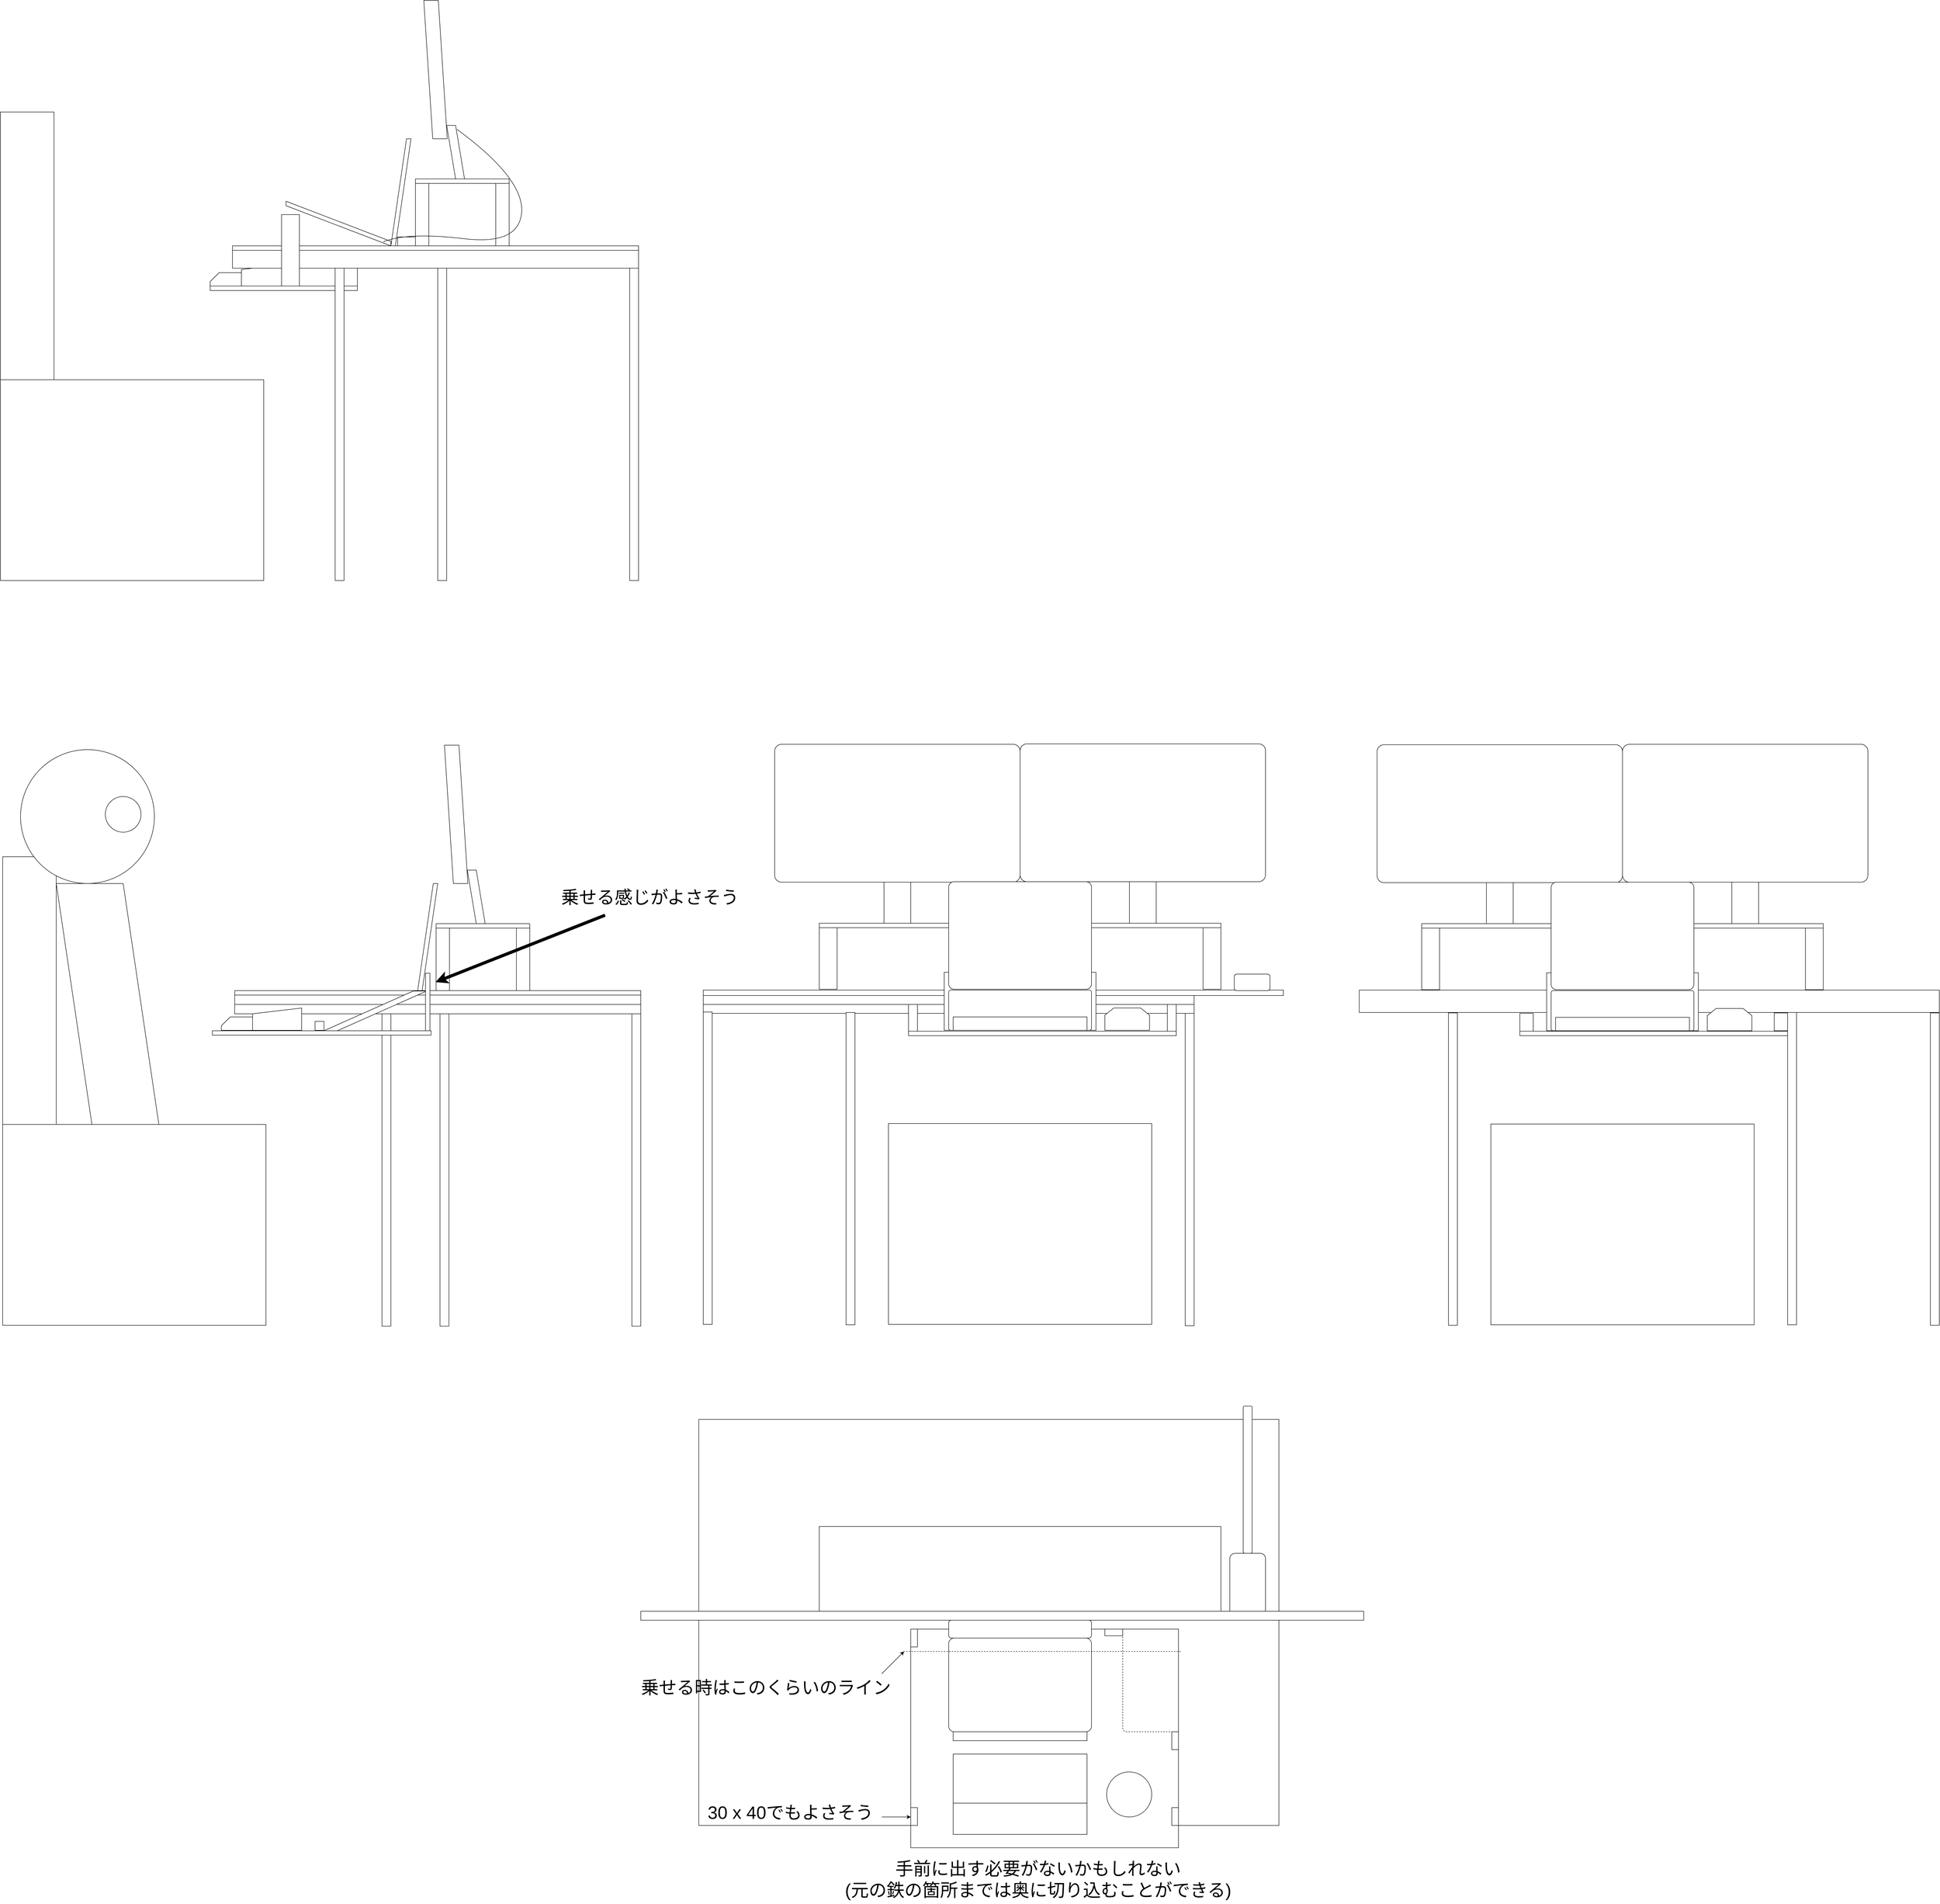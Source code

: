<mxfile>
    <diagram id="MJRxsQYLISNkCaGimruc" name="ページ1">
        <mxGraphModel dx="4907" dy="3314" grid="1" gridSize="10" guides="1" tooltips="1" connect="1" arrows="1" fold="1" page="1" pageScale="1" pageWidth="827" pageHeight="1169" math="0" shadow="0">
            <root>
                <mxCell id="0"/>
                <mxCell id="1" parent="0"/>
                <mxCell id="197" value="" style="rounded=0;whiteSpace=wrap;html=1;fillColor=default;flipH=0;" vertex="1" parent="1">
                    <mxGeometry x="600" y="2680" width="1300" height="910" as="geometry"/>
                </mxCell>
                <mxCell id="215" value="" style="rounded=0;whiteSpace=wrap;html=1;fillColor=default;" vertex="1" parent="1">
                    <mxGeometry x="1075" y="3150" width="600" height="490" as="geometry"/>
                </mxCell>
                <mxCell id="100" value="" style="rounded=0;whiteSpace=wrap;html=1;" vertex="1" parent="1">
                    <mxGeometry x="-110" y="1771" width="20" height="700" as="geometry"/>
                </mxCell>
                <mxCell id="132" value="" style="rounded=0;whiteSpace=wrap;html=1;fillColor=default;flipH=0;" vertex="1" parent="1">
                    <mxGeometry x="610" y="1718" width="1300" height="12" as="geometry"/>
                </mxCell>
                <mxCell id="191" value="" style="rounded=0;whiteSpace=wrap;html=1;fillColor=default;flipH=0;" vertex="1" parent="1">
                    <mxGeometry x="610" y="1730" width="1100" height="20" as="geometry"/>
                </mxCell>
                <mxCell id="192" value="" style="rounded=0;whiteSpace=wrap;html=1;fillColor=default;flipH=0;" vertex="1" parent="1">
                    <mxGeometry x="610" y="1750" width="1100" height="20" as="geometry"/>
                </mxCell>
                <mxCell id="152" value="" style="rounded=0;whiteSpace=wrap;html=1;fillColor=default;flipH=0;" vertex="1" parent="1">
                    <mxGeometry x="1150" y="1678" width="340" height="130" as="geometry"/>
                </mxCell>
                <mxCell id="190" value="" style="rounded=0;whiteSpace=wrap;html=1;" vertex="1" parent="1">
                    <mxGeometry x="-440" y="1750" width="910" height="21" as="geometry"/>
                </mxCell>
                <mxCell id="38" value="" style="shape=card;whiteSpace=wrap;html=1;size=20;" vertex="1" parent="1">
                    <mxGeometry x="-495" y="110" width="70" height="30" as="geometry"/>
                </mxCell>
                <mxCell id="39" value="" style="shape=manualInput;whiteSpace=wrap;html=1;size=13;" vertex="1" parent="1">
                    <mxGeometry x="-425" y="90" width="110" height="50" as="geometry"/>
                </mxCell>
                <mxCell id="40" value="" style="rounded=0;whiteSpace=wrap;html=1;" vertex="1" parent="1">
                    <mxGeometry x="-495" y="140" width="330" height="10" as="geometry"/>
                </mxCell>
                <mxCell id="41" value="" style="rounded=0;whiteSpace=wrap;html=1;" vertex="1" parent="1">
                    <mxGeometry x="445" y="100" width="20" height="700" as="geometry"/>
                </mxCell>
                <mxCell id="42" value="" style="rounded=0;whiteSpace=wrap;html=1;" vertex="1" parent="1">
                    <mxGeometry x="15" y="100" width="20" height="700" as="geometry"/>
                </mxCell>
                <mxCell id="43" value="" style="rounded=0;whiteSpace=wrap;html=1;" vertex="1" parent="1">
                    <mxGeometry x="-445" y="60" width="910" height="40" as="geometry"/>
                </mxCell>
                <mxCell id="44" value="" style="rounded=0;whiteSpace=wrap;html=1;" vertex="1" parent="1">
                    <mxGeometry x="-445" y="50" width="910" height="10" as="geometry"/>
                </mxCell>
                <mxCell id="45" value="" style="rounded=0;whiteSpace=wrap;html=1;" vertex="1" parent="1">
                    <mxGeometry x="-965" y="350" width="590" height="450" as="geometry"/>
                </mxCell>
                <mxCell id="46" value="" style="rounded=0;whiteSpace=wrap;html=1;" vertex="1" parent="1">
                    <mxGeometry x="-965" y="-250" width="120" height="600" as="geometry"/>
                </mxCell>
                <mxCell id="47" value="" style="rounded=0;whiteSpace=wrap;html=1;" vertex="1" parent="1">
                    <mxGeometry x="-195" y="100" width="30" height="40" as="geometry"/>
                </mxCell>
                <mxCell id="48" value="" style="rounded=0;whiteSpace=wrap;html=1;" vertex="1" parent="1">
                    <mxGeometry x="-215" y="100" width="20" height="700" as="geometry"/>
                </mxCell>
                <mxCell id="53" value="" style="shape=parallelogram;perimeter=parallelogramPerimeter;whiteSpace=wrap;html=1;fixedSize=1;size=35;" vertex="1" parent="1">
                    <mxGeometry x="-90" y="-190" width="45" height="240" as="geometry"/>
                </mxCell>
                <mxCell id="57" value="" style="shape=parallelogram;perimeter=parallelogramPerimeter;whiteSpace=wrap;html=1;fixedSize=1;fillColor=default;direction=south;size=90;" vertex="1" parent="1">
                    <mxGeometry x="-325" y="-50" width="235" height="100" as="geometry"/>
                </mxCell>
                <mxCell id="59" value="" style="rounded=0;whiteSpace=wrap;html=1;fillColor=default;" vertex="1" parent="1">
                    <mxGeometry x="-75" y="30" width="40" height="20" as="geometry"/>
                </mxCell>
                <mxCell id="60" value="" style="rounded=0;whiteSpace=wrap;html=1;fillColor=default;" vertex="1" parent="1">
                    <mxGeometry x="-335" y="-20" width="40" height="160" as="geometry"/>
                </mxCell>
                <mxCell id="82" value="" style="rounded=0;whiteSpace=wrap;html=1;" vertex="1" parent="1">
                    <mxGeometry x="-35" y="-90" width="30" height="140" as="geometry"/>
                </mxCell>
                <mxCell id="83" value="" style="rounded=0;whiteSpace=wrap;html=1;" vertex="1" parent="1">
                    <mxGeometry x="145" y="-90" width="30" height="140" as="geometry"/>
                </mxCell>
                <mxCell id="84" value="" style="rounded=0;whiteSpace=wrap;html=1;fillColor=default;" vertex="1" parent="1">
                    <mxGeometry x="-35" y="-100" width="210" height="10" as="geometry"/>
                </mxCell>
                <mxCell id="85" value="" style="shape=parallelogram;perimeter=parallelogramPerimeter;whiteSpace=wrap;html=1;fixedSize=1;fillColor=default;flipH=1;" vertex="1" parent="1">
                    <mxGeometry x="35" y="-220" width="40" height="120" as="geometry"/>
                </mxCell>
                <mxCell id="86" value="" style="shape=parallelogram;perimeter=parallelogramPerimeter;whiteSpace=wrap;html=1;fixedSize=1;fillColor=default;flipH=1;" vertex="1" parent="1">
                    <mxGeometry x="-16.25" y="-500" width="52.5" height="310" as="geometry"/>
                </mxCell>
                <mxCell id="89" value="" style="endArrow=none;html=1;entryX=0.909;entryY=0.072;entryDx=0;entryDy=0;entryPerimeter=0;curved=1;" edge="1" parent="1" target="57">
                    <mxGeometry width="50" height="50" relative="1" as="geometry">
                        <mxPoint x="58.06" y="-211.1" as="sourcePoint"/>
                        <mxPoint x="-90.0" y="71.1" as="targetPoint"/>
                        <Array as="points">
                            <mxPoint x="208.06" y="-101.1"/>
                            <mxPoint x="198.06" y="48.9"/>
                            <mxPoint x="-51.94" y="18.9"/>
                        </Array>
                    </mxGeometry>
                </mxCell>
                <mxCell id="90" value="" style="shape=card;whiteSpace=wrap;html=1;size=20;" vertex="1" parent="1">
                    <mxGeometry x="-470" y="1778" width="70" height="30" as="geometry"/>
                </mxCell>
                <mxCell id="91" value="" style="shape=manualInput;whiteSpace=wrap;html=1;size=13;" vertex="1" parent="1">
                    <mxGeometry x="-400" y="1758" width="110" height="50" as="geometry"/>
                </mxCell>
                <mxCell id="92" value="" style="rounded=0;whiteSpace=wrap;html=1;" vertex="1" parent="1">
                    <mxGeometry x="-490" y="1809" width="490" height="10" as="geometry"/>
                </mxCell>
                <mxCell id="93" value="" style="rounded=0;whiteSpace=wrap;html=1;" vertex="1" parent="1">
                    <mxGeometry x="450" y="1771" width="20" height="700" as="geometry"/>
                </mxCell>
                <mxCell id="94" value="" style="rounded=0;whiteSpace=wrap;html=1;" vertex="1" parent="1">
                    <mxGeometry x="20" y="1771" width="20" height="700" as="geometry"/>
                </mxCell>
                <mxCell id="95" value="" style="rounded=0;whiteSpace=wrap;html=1;" vertex="1" parent="1">
                    <mxGeometry x="-440" y="1729" width="910" height="21" as="geometry"/>
                </mxCell>
                <mxCell id="96" value="" style="rounded=0;whiteSpace=wrap;html=1;" vertex="1" parent="1">
                    <mxGeometry x="-440" y="1719" width="910" height="10" as="geometry"/>
                </mxCell>
                <mxCell id="97" value="" style="rounded=0;whiteSpace=wrap;html=1;" vertex="1" parent="1">
                    <mxGeometry x="-960" y="2019" width="590" height="450" as="geometry"/>
                </mxCell>
                <mxCell id="98" value="" style="rounded=0;whiteSpace=wrap;html=1;" vertex="1" parent="1">
                    <mxGeometry x="-960" y="1419" width="120" height="600" as="geometry"/>
                </mxCell>
                <mxCell id="101" value="" style="shape=parallelogram;perimeter=parallelogramPerimeter;whiteSpace=wrap;html=1;fixedSize=1;size=200;" vertex="1" parent="1">
                    <mxGeometry x="-240" y="1720" width="230" height="89" as="geometry"/>
                </mxCell>
                <mxCell id="102" value="" style="rounded=0;whiteSpace=wrap;html=1;" vertex="1" parent="1">
                    <mxGeometry x="-260" y="1788" width="20" height="20" as="geometry"/>
                </mxCell>
                <mxCell id="103" value="" style="shape=parallelogram;perimeter=parallelogramPerimeter;whiteSpace=wrap;html=1;fixedSize=1;size=35;" vertex="1" parent="1">
                    <mxGeometry x="-30" y="1479" width="45" height="240" as="geometry"/>
                </mxCell>
                <mxCell id="105" value="" style="rounded=0;whiteSpace=wrap;html=1;fillColor=default;" vertex="1" parent="1">
                    <mxGeometry x="-12.5" y="1680" width="10" height="129" as="geometry"/>
                </mxCell>
                <mxCell id="111" value="" style="ellipse;whiteSpace=wrap;html=1;aspect=fixed;fillColor=default;" vertex="1" parent="1">
                    <mxGeometry x="-920" y="1179" width="300" height="300" as="geometry"/>
                </mxCell>
                <mxCell id="112" value="" style="shape=parallelogram;perimeter=parallelogramPerimeter;whiteSpace=wrap;html=1;fixedSize=1;fillColor=default;flipH=1;size=80;" vertex="1" parent="1">
                    <mxGeometry x="-840" y="1479" width="230" height="540" as="geometry"/>
                </mxCell>
                <mxCell id="113" value="" style="ellipse;whiteSpace=wrap;html=1;aspect=fixed;fillColor=default;" vertex="1" parent="1">
                    <mxGeometry x="-730" y="1284" width="80" height="80" as="geometry"/>
                </mxCell>
                <mxCell id="115" value="" style="rounded=0;whiteSpace=wrap;html=1;" vertex="1" parent="1">
                    <mxGeometry x="11.25" y="1579" width="30" height="140" as="geometry"/>
                </mxCell>
                <mxCell id="116" value="" style="rounded=0;whiteSpace=wrap;html=1;" vertex="1" parent="1">
                    <mxGeometry x="191.25" y="1579" width="30" height="140" as="geometry"/>
                </mxCell>
                <mxCell id="117" value="" style="rounded=0;whiteSpace=wrap;html=1;fillColor=default;" vertex="1" parent="1">
                    <mxGeometry x="11.25" y="1569" width="210" height="10" as="geometry"/>
                </mxCell>
                <mxCell id="118" value="" style="shape=parallelogram;perimeter=parallelogramPerimeter;whiteSpace=wrap;html=1;fixedSize=1;fillColor=default;flipH=1;" vertex="1" parent="1">
                    <mxGeometry x="81.25" y="1449" width="40" height="120" as="geometry"/>
                </mxCell>
                <mxCell id="119" value="" style="shape=parallelogram;perimeter=parallelogramPerimeter;whiteSpace=wrap;html=1;fixedSize=1;fillColor=default;flipH=1;" vertex="1" parent="1">
                    <mxGeometry x="30" y="1169" width="52.5" height="310" as="geometry"/>
                </mxCell>
                <mxCell id="125" value="" style="rounded=0;whiteSpace=wrap;html=1;flipH=0;" vertex="1" parent="1">
                    <mxGeometry x="1690" y="1770" width="20" height="700" as="geometry"/>
                </mxCell>
                <mxCell id="136" value="" style="rounded=0;whiteSpace=wrap;html=1;flipH=0;" vertex="1" parent="1">
                    <mxGeometry x="1025" y="2017" width="590" height="450" as="geometry"/>
                </mxCell>
                <mxCell id="142" value="" style="rounded=0;whiteSpace=wrap;html=1;fillColor=default;flipH=0;" vertex="1" parent="1">
                    <mxGeometry x="870" y="1577" width="40" height="139" as="geometry"/>
                </mxCell>
                <mxCell id="143" value="" style="rounded=0;whiteSpace=wrap;html=1;fillColor=default;flipH=0;" vertex="1" parent="1">
                    <mxGeometry x="1730" y="1576" width="40" height="140" as="geometry"/>
                </mxCell>
                <mxCell id="144" value="" style="rounded=0;whiteSpace=wrap;html=1;fillColor=default;flipH=0;" vertex="1" parent="1">
                    <mxGeometry x="870" y="1568" width="900" height="10" as="geometry"/>
                </mxCell>
                <mxCell id="145" value="&lt;span style=&quot;color: rgba(0, 0, 0, 0); font-family: monospace; font-size: 0px; text-align: start;&quot;&gt;%3CmxGraphModel%3E%3Croot%3E%3CmxCell%20id%3D%220%22%2F%3E%3CmxCell%20id%3D%221%22%20parent%3D%220%22%2F%3E%3CmxCell%20id%3D%222%22%20value%3D%22%22%20style%3D%22rounded%3D0%3BwhiteSpace%3Dwrap%3Bhtml%3D1%3BfillColor%3Ddefault%3B%22%20vertex%3D%221%22%20parent%3D%221%22%3E%3CmxGeometry%20x%3D%2211.25%22%20y%3D%221569%22%20width%3D%22210%22%20height%3D%2210%22%20as%3D%22geometry%22%2F%3E%3C%2FmxCell%3E%3C%2Froot%3E%3C%2FmxGraphModel%3E&lt;/span&gt;" style="rounded=0;whiteSpace=wrap;html=1;fillColor=default;flipH=0;" vertex="1" parent="1">
                    <mxGeometry x="1015" y="1446" width="60" height="122" as="geometry"/>
                </mxCell>
                <mxCell id="147" value="" style="rounded=1;whiteSpace=wrap;html=1;fillColor=default;arcSize=5;flipH=0;" vertex="1" parent="1">
                    <mxGeometry x="770" y="1167" width="550" height="309" as="geometry"/>
                </mxCell>
                <mxCell id="149" value="&lt;span style=&quot;color: rgba(0, 0, 0, 0); font-family: monospace; font-size: 0px; text-align: start;&quot;&gt;%3CmxGraphModel%3E%3Croot%3E%3CmxCell%20id%3D%220%22%2F%3E%3CmxCell%20id%3D%221%22%20parent%3D%220%22%2F%3E%3CmxCell%20id%3D%222%22%20value%3D%22%22%20style%3D%22rounded%3D0%3BwhiteSpace%3Dwrap%3Bhtml%3D1%3BfillColor%3Ddefault%3B%22%20vertex%3D%221%22%20parent%3D%221%22%3E%3CmxGeometry%20x%3D%2211.25%22%20y%3D%221569%22%20width%3D%22210%22%20height%3D%2210%22%20as%3D%22geometry%22%2F%3E%3C%2FmxCell%3E%3C%2Froot%3E%3C%2FmxGraphModel%3E&lt;/span&gt;" style="rounded=0;whiteSpace=wrap;html=1;fillColor=default;flipH=0;" vertex="1" parent="1">
                    <mxGeometry x="1565" y="1445" width="60" height="123" as="geometry"/>
                </mxCell>
                <mxCell id="150" value="" style="rounded=1;whiteSpace=wrap;html=1;fillColor=default;arcSize=5;flipH=0;" vertex="1" parent="1">
                    <mxGeometry x="1320" y="1166" width="550" height="309" as="geometry"/>
                </mxCell>
                <mxCell id="140" value="" style="rounded=1;whiteSpace=wrap;html=1;fillColor=default;spacing=2;arcSize=5;flipH=0;" vertex="1" parent="1">
                    <mxGeometry x="1160" y="1475" width="320" height="241" as="geometry"/>
                </mxCell>
                <mxCell id="167" value="" style="rounded=0;whiteSpace=wrap;html=1;fillColor=default;" vertex="1" parent="1">
                    <mxGeometry x="2080" y="1718" width="1300" height="50" as="geometry"/>
                </mxCell>
                <mxCell id="168" value="" style="rounded=0;whiteSpace=wrap;html=1;fillColor=default;" vertex="1" parent="1">
                    <mxGeometry x="2500" y="1679" width="340" height="130" as="geometry"/>
                </mxCell>
                <mxCell id="169" value="" style="rounded=0;whiteSpace=wrap;html=1;" vertex="1" parent="1">
                    <mxGeometry x="3360" y="1769" width="20" height="700" as="geometry"/>
                </mxCell>
                <mxCell id="170" value="" style="rounded=0;whiteSpace=wrap;html=1;" vertex="1" parent="1">
                    <mxGeometry x="2280" y="1769" width="20" height="700" as="geometry"/>
                </mxCell>
                <mxCell id="171" value="" style="rounded=0;whiteSpace=wrap;html=1;" vertex="1" parent="1">
                    <mxGeometry x="3040" y="1768" width="20" height="700" as="geometry"/>
                </mxCell>
                <mxCell id="172" value="" style="rounded=0;whiteSpace=wrap;html=1;fillColor=default;" vertex="1" parent="1">
                    <mxGeometry x="2440" y="1770" width="30" height="40" as="geometry"/>
                </mxCell>
                <mxCell id="173" value="" style="rounded=0;whiteSpace=wrap;html=1;fillColor=default;" vertex="1" parent="1">
                    <mxGeometry x="3010" y="1769" width="30" height="40" as="geometry"/>
                </mxCell>
                <mxCell id="174" value="" style="rounded=0;whiteSpace=wrap;html=1;" vertex="1" parent="1">
                    <mxGeometry x="2375" y="2018" width="590" height="450" as="geometry"/>
                </mxCell>
                <mxCell id="175" value="" style="rounded=0;whiteSpace=wrap;html=1;" vertex="1" parent="1">
                    <mxGeometry x="2440" y="1810" width="600" height="10" as="geometry"/>
                </mxCell>
                <mxCell id="176" value="" style="shape=loopLimit;whiteSpace=wrap;html=1;" vertex="1" parent="1">
                    <mxGeometry x="2860" y="1759" width="100" height="50" as="geometry"/>
                </mxCell>
                <mxCell id="177" value="" style="rounded=0;whiteSpace=wrap;html=1;fillColor=default;" vertex="1" parent="1">
                    <mxGeometry x="2220" y="1578" width="40" height="139" as="geometry"/>
                </mxCell>
                <mxCell id="178" value="" style="rounded=0;whiteSpace=wrap;html=1;fillColor=default;" vertex="1" parent="1">
                    <mxGeometry x="3080" y="1577" width="40" height="140" as="geometry"/>
                </mxCell>
                <mxCell id="179" value="" style="rounded=0;whiteSpace=wrap;html=1;fillColor=default;" vertex="1" parent="1">
                    <mxGeometry x="2220" y="1569" width="900" height="10" as="geometry"/>
                </mxCell>
                <mxCell id="180" value="&lt;span style=&quot;color: rgba(0, 0, 0, 0); font-family: monospace; font-size: 0px; text-align: start;&quot;&gt;%3CmxGraphModel%3E%3Croot%3E%3CmxCell%20id%3D%220%22%2F%3E%3CmxCell%20id%3D%221%22%20parent%3D%220%22%2F%3E%3CmxCell%20id%3D%222%22%20value%3D%22%22%20style%3D%22rounded%3D0%3BwhiteSpace%3Dwrap%3Bhtml%3D1%3BfillColor%3Ddefault%3B%22%20vertex%3D%221%22%20parent%3D%221%22%3E%3CmxGeometry%20x%3D%2211.25%22%20y%3D%221569%22%20width%3D%22210%22%20height%3D%2210%22%20as%3D%22geometry%22%2F%3E%3C%2FmxCell%3E%3C%2Froot%3E%3C%2FmxGraphModel%3E&lt;/span&gt;" style="rounded=0;whiteSpace=wrap;html=1;fillColor=default;" vertex="1" parent="1">
                    <mxGeometry x="2365" y="1447" width="60" height="122" as="geometry"/>
                </mxCell>
                <mxCell id="181" value="" style="rounded=1;whiteSpace=wrap;html=1;fillColor=default;arcSize=5;" vertex="1" parent="1">
                    <mxGeometry x="2120" y="1168" width="550" height="309" as="geometry"/>
                </mxCell>
                <mxCell id="182" value="&lt;span style=&quot;color: rgba(0, 0, 0, 0); font-family: monospace; font-size: 0px; text-align: start;&quot;&gt;%3CmxGraphModel%3E%3Croot%3E%3CmxCell%20id%3D%220%22%2F%3E%3CmxCell%20id%3D%221%22%20parent%3D%220%22%2F%3E%3CmxCell%20id%3D%222%22%20value%3D%22%22%20style%3D%22rounded%3D0%3BwhiteSpace%3Dwrap%3Bhtml%3D1%3BfillColor%3Ddefault%3B%22%20vertex%3D%221%22%20parent%3D%221%22%3E%3CmxGeometry%20x%3D%2211.25%22%20y%3D%221569%22%20width%3D%22210%22%20height%3D%2210%22%20as%3D%22geometry%22%2F%3E%3C%2FmxCell%3E%3C%2Froot%3E%3C%2FmxGraphModel%3E&lt;/span&gt;" style="rounded=0;whiteSpace=wrap;html=1;fillColor=default;" vertex="1" parent="1">
                    <mxGeometry x="2915" y="1446" width="60" height="123" as="geometry"/>
                </mxCell>
                <mxCell id="183" value="" style="rounded=1;whiteSpace=wrap;html=1;fillColor=default;arcSize=5;" vertex="1" parent="1">
                    <mxGeometry x="2670" y="1167" width="550" height="309" as="geometry"/>
                </mxCell>
                <mxCell id="184" value="" style="rounded=1;whiteSpace=wrap;html=1;fillColor=default;spacing=2;arcSize=5;" vertex="1" parent="1">
                    <mxGeometry x="2510" y="1476" width="320" height="241" as="geometry"/>
                </mxCell>
                <mxCell id="185" value="" style="rounded=1;whiteSpace=wrap;html=1;fillColor=default;spacing=2;arcSize=5;" vertex="1" parent="1">
                    <mxGeometry x="2510" y="1719" width="320" height="90" as="geometry"/>
                </mxCell>
                <mxCell id="186" value="" style="rounded=0;whiteSpace=wrap;html=1;" vertex="1" parent="1">
                    <mxGeometry x="2520" y="1779" width="300" height="30" as="geometry"/>
                </mxCell>
                <mxCell id="187" value="" style="rounded=0;whiteSpace=wrap;html=1;" vertex="1" parent="1">
                    <mxGeometry x="930" y="1768" width="20" height="700" as="geometry"/>
                </mxCell>
                <mxCell id="188" value="" style="rounded=0;whiteSpace=wrap;html=1;" vertex="1" parent="1">
                    <mxGeometry x="610" y="1767" width="20" height="700" as="geometry"/>
                </mxCell>
                <mxCell id="8" value="" style="rounded=0;whiteSpace=wrap;html=1;flipH=0;" parent="1" vertex="1">
                    <mxGeometry x="1070" y="1810" width="600" height="10" as="geometry"/>
                </mxCell>
                <mxCell id="10" value="" style="shape=loopLimit;whiteSpace=wrap;html=1;flipH=0;" parent="1" vertex="1">
                    <mxGeometry x="1510" y="1758" width="100" height="50" as="geometry"/>
                </mxCell>
                <mxCell id="156" value="" style="rounded=1;whiteSpace=wrap;html=1;fillColor=default;spacing=2;arcSize=5;flipH=0;" vertex="1" parent="1">
                    <mxGeometry x="1160" y="1718" width="320" height="90" as="geometry"/>
                </mxCell>
                <mxCell id="9" value="" style="rounded=0;whiteSpace=wrap;html=1;flipH=0;" parent="1" vertex="1">
                    <mxGeometry x="1170" y="1778" width="300" height="30" as="geometry"/>
                </mxCell>
                <mxCell id="193" value="" style="rounded=0;whiteSpace=wrap;html=1;fillColor=default;" vertex="1" parent="1">
                    <mxGeometry x="1070" y="1750" width="20" height="60" as="geometry"/>
                </mxCell>
                <mxCell id="135" value="" style="rounded=0;whiteSpace=wrap;html=1;fillColor=default;flipH=0;" vertex="1" parent="1">
                    <mxGeometry x="1650" y="1750" width="20" height="60" as="geometry"/>
                </mxCell>
                <mxCell id="204" value="" style="rounded=0;whiteSpace=wrap;html=1;fillColor=default;" vertex="1" parent="1">
                    <mxGeometry x="1170" y="3540" width="300" height="70" as="geometry"/>
                </mxCell>
                <mxCell id="205" value="" style="rounded=0;whiteSpace=wrap;html=1;fillColor=default;" vertex="1" parent="1">
                    <mxGeometry x="1170" y="3430" width="300" height="110" as="geometry"/>
                </mxCell>
                <mxCell id="206" value="" style="rounded=0;whiteSpace=wrap;html=1;fillColor=default;" vertex="1" parent="1">
                    <mxGeometry x="1170" y="3380" width="300" height="20" as="geometry"/>
                </mxCell>
                <mxCell id="212" value="" style="rounded=1;whiteSpace=wrap;html=1;fillColor=default;arcSize=6;" vertex="1" parent="1">
                    <mxGeometry x="1160" y="3170" width="320" height="210" as="geometry"/>
                </mxCell>
                <mxCell id="213" value="" style="rounded=1;whiteSpace=wrap;html=1;fillColor=default;" vertex="1" parent="1">
                    <mxGeometry x="1800" y="1682" width="80" height="37" as="geometry"/>
                </mxCell>
                <mxCell id="214" value="" style="rounded=0;whiteSpace=wrap;html=1;fillColor=default;" vertex="1" parent="1">
                    <mxGeometry x="1160" y="3150" width="320" height="10" as="geometry"/>
                </mxCell>
                <mxCell id="216" value="" style="rounded=1;whiteSpace=wrap;html=1;fillColor=default;" vertex="1" parent="1">
                    <mxGeometry x="1160" y="3130" width="320" height="40" as="geometry"/>
                </mxCell>
                <mxCell id="218" value="" style="ellipse;whiteSpace=wrap;html=1;aspect=fixed;fillColor=default;" vertex="1" parent="1">
                    <mxGeometry x="1514" y="3470" width="101" height="101" as="geometry"/>
                </mxCell>
                <mxCell id="220" value="" style="rounded=0;whiteSpace=wrap;html=1;fillColor=default;" vertex="1" parent="1">
                    <mxGeometry x="1660" y="3550" width="15" height="40" as="geometry"/>
                </mxCell>
                <mxCell id="221" value="" style="rounded=0;whiteSpace=wrap;html=1;fillColor=default;" vertex="1" parent="1">
                    <mxGeometry x="1075" y="3550" width="15" height="40" as="geometry"/>
                </mxCell>
                <mxCell id="223" value="" style="rounded=0;whiteSpace=wrap;html=1;fillColor=default;" vertex="1" parent="1">
                    <mxGeometry x="1510" y="3150" width="40" height="15" as="geometry"/>
                </mxCell>
                <mxCell id="225" value="" style="endArrow=none;dashed=1;html=1;rounded=1;" edge="1" parent="1">
                    <mxGeometry width="50" height="50" relative="1" as="geometry">
                        <mxPoint x="1668" y="3380" as="sourcePoint"/>
                        <mxPoint x="1550" y="3150" as="targetPoint"/>
                        <Array as="points">
                            <mxPoint x="1550" y="3380"/>
                        </Array>
                    </mxGeometry>
                </mxCell>
                <mxCell id="226" value="" style="rounded=0;whiteSpace=wrap;html=1;fillColor=default;" vertex="1" parent="1">
                    <mxGeometry x="1075" y="3150" width="15" height="40" as="geometry"/>
                </mxCell>
                <mxCell id="228" value="" style="rounded=0;whiteSpace=wrap;html=1;fillColor=default;" vertex="1" parent="1">
                    <mxGeometry x="1660" y="3380" width="15" height="40" as="geometry"/>
                </mxCell>
                <mxCell id="229" value="" style="rounded=0;whiteSpace=wrap;html=1;fillColor=default;" vertex="1" parent="1">
                    <mxGeometry x="870" y="2920" width="900" height="210" as="geometry"/>
                </mxCell>
                <mxCell id="230" value="" style="endArrow=classic;html=1;rounded=1;strokeWidth=7;jumpSize=6;" edge="1" parent="1">
                    <mxGeometry width="50" height="50" relative="1" as="geometry">
                        <mxPoint x="390" y="1550" as="sourcePoint"/>
                        <mxPoint x="10" y="1700" as="targetPoint"/>
                    </mxGeometry>
                </mxCell>
                <mxCell id="231" value="&lt;span style=&quot;font-size: 40px;&quot;&gt;乗せる感じがよさそう&lt;/span&gt;" style="text;html=1;align=center;verticalAlign=middle;resizable=0;points=[];autosize=1;strokeColor=none;fillColor=none;" vertex="1" parent="1">
                    <mxGeometry x="280" y="1479" width="420" height="60" as="geometry"/>
                </mxCell>
                <mxCell id="232" value="" style="rounded=1;whiteSpace=wrap;html=1;fillColor=default;" vertex="1" parent="1">
                    <mxGeometry x="1790" y="2980" width="80" height="150" as="geometry"/>
                </mxCell>
                <mxCell id="233" value="" style="rounded=1;whiteSpace=wrap;html=1;fontSize=40;fillColor=default;" vertex="1" parent="1">
                    <mxGeometry x="1820" y="2650" width="20" height="330" as="geometry"/>
                </mxCell>
                <mxCell id="239" value="" style="endArrow=none;dashed=1;html=1;rounded=1;strokeWidth=1;fontSize=40;jumpSize=6;" edge="1" parent="1">
                    <mxGeometry width="50" height="50" relative="1" as="geometry">
                        <mxPoint x="1680" y="3200" as="sourcePoint"/>
                        <mxPoint x="1060" y="3200" as="targetPoint"/>
                    </mxGeometry>
                </mxCell>
                <mxCell id="240" value="" style="endArrow=classic;html=1;rounded=1;strokeWidth=1;fontSize=40;jumpSize=6;" edge="1" parent="1">
                    <mxGeometry width="50" height="50" relative="1" as="geometry">
                        <mxPoint x="1010" y="3250" as="sourcePoint"/>
                        <mxPoint x="1060" y="3200" as="targetPoint"/>
                    </mxGeometry>
                </mxCell>
                <mxCell id="241" value="乗せる時はこのくらいのライン" style="text;html=1;align=center;verticalAlign=middle;resizable=0;points=[];autosize=1;strokeColor=none;fillColor=none;fontSize=40;" vertex="1" parent="1">
                    <mxGeometry x="460" y="3250" width="580" height="60" as="geometry"/>
                </mxCell>
                <mxCell id="242" value="手前に出す必要がないかもしれない&lt;br&gt;(元の鉄の箇所までは奥に切り込むことができる)" style="text;html=1;align=center;verticalAlign=middle;resizable=0;points=[];autosize=1;strokeColor=none;fillColor=none;fontSize=40;" vertex="1" parent="1">
                    <mxGeometry x="915" y="3655" width="890" height="110" as="geometry"/>
                </mxCell>
                <mxCell id="243" value="" style="endArrow=classic;html=1;rounded=1;strokeWidth=1;fontSize=40;jumpSize=6;" edge="1" parent="1">
                    <mxGeometry width="50" height="50" relative="1" as="geometry">
                        <mxPoint x="1010" y="3571" as="sourcePoint"/>
                        <mxPoint x="1075" y="3571" as="targetPoint"/>
                    </mxGeometry>
                </mxCell>
                <mxCell id="244" value="30 x 40でもよさそう" style="text;html=1;align=center;verticalAlign=middle;resizable=0;points=[];autosize=1;strokeColor=none;fillColor=none;fontSize=40;" vertex="1" parent="1">
                    <mxGeometry x="610" y="3530" width="390" height="60" as="geometry"/>
                </mxCell>
                <mxCell id="247" value="" style="rounded=0;whiteSpace=wrap;html=1;fontSize=40;fillColor=default;" vertex="1" parent="1">
                    <mxGeometry x="470" y="3110" width="1620" height="20" as="geometry"/>
                </mxCell>
            </root>
        </mxGraphModel>
    </diagram>
</mxfile>